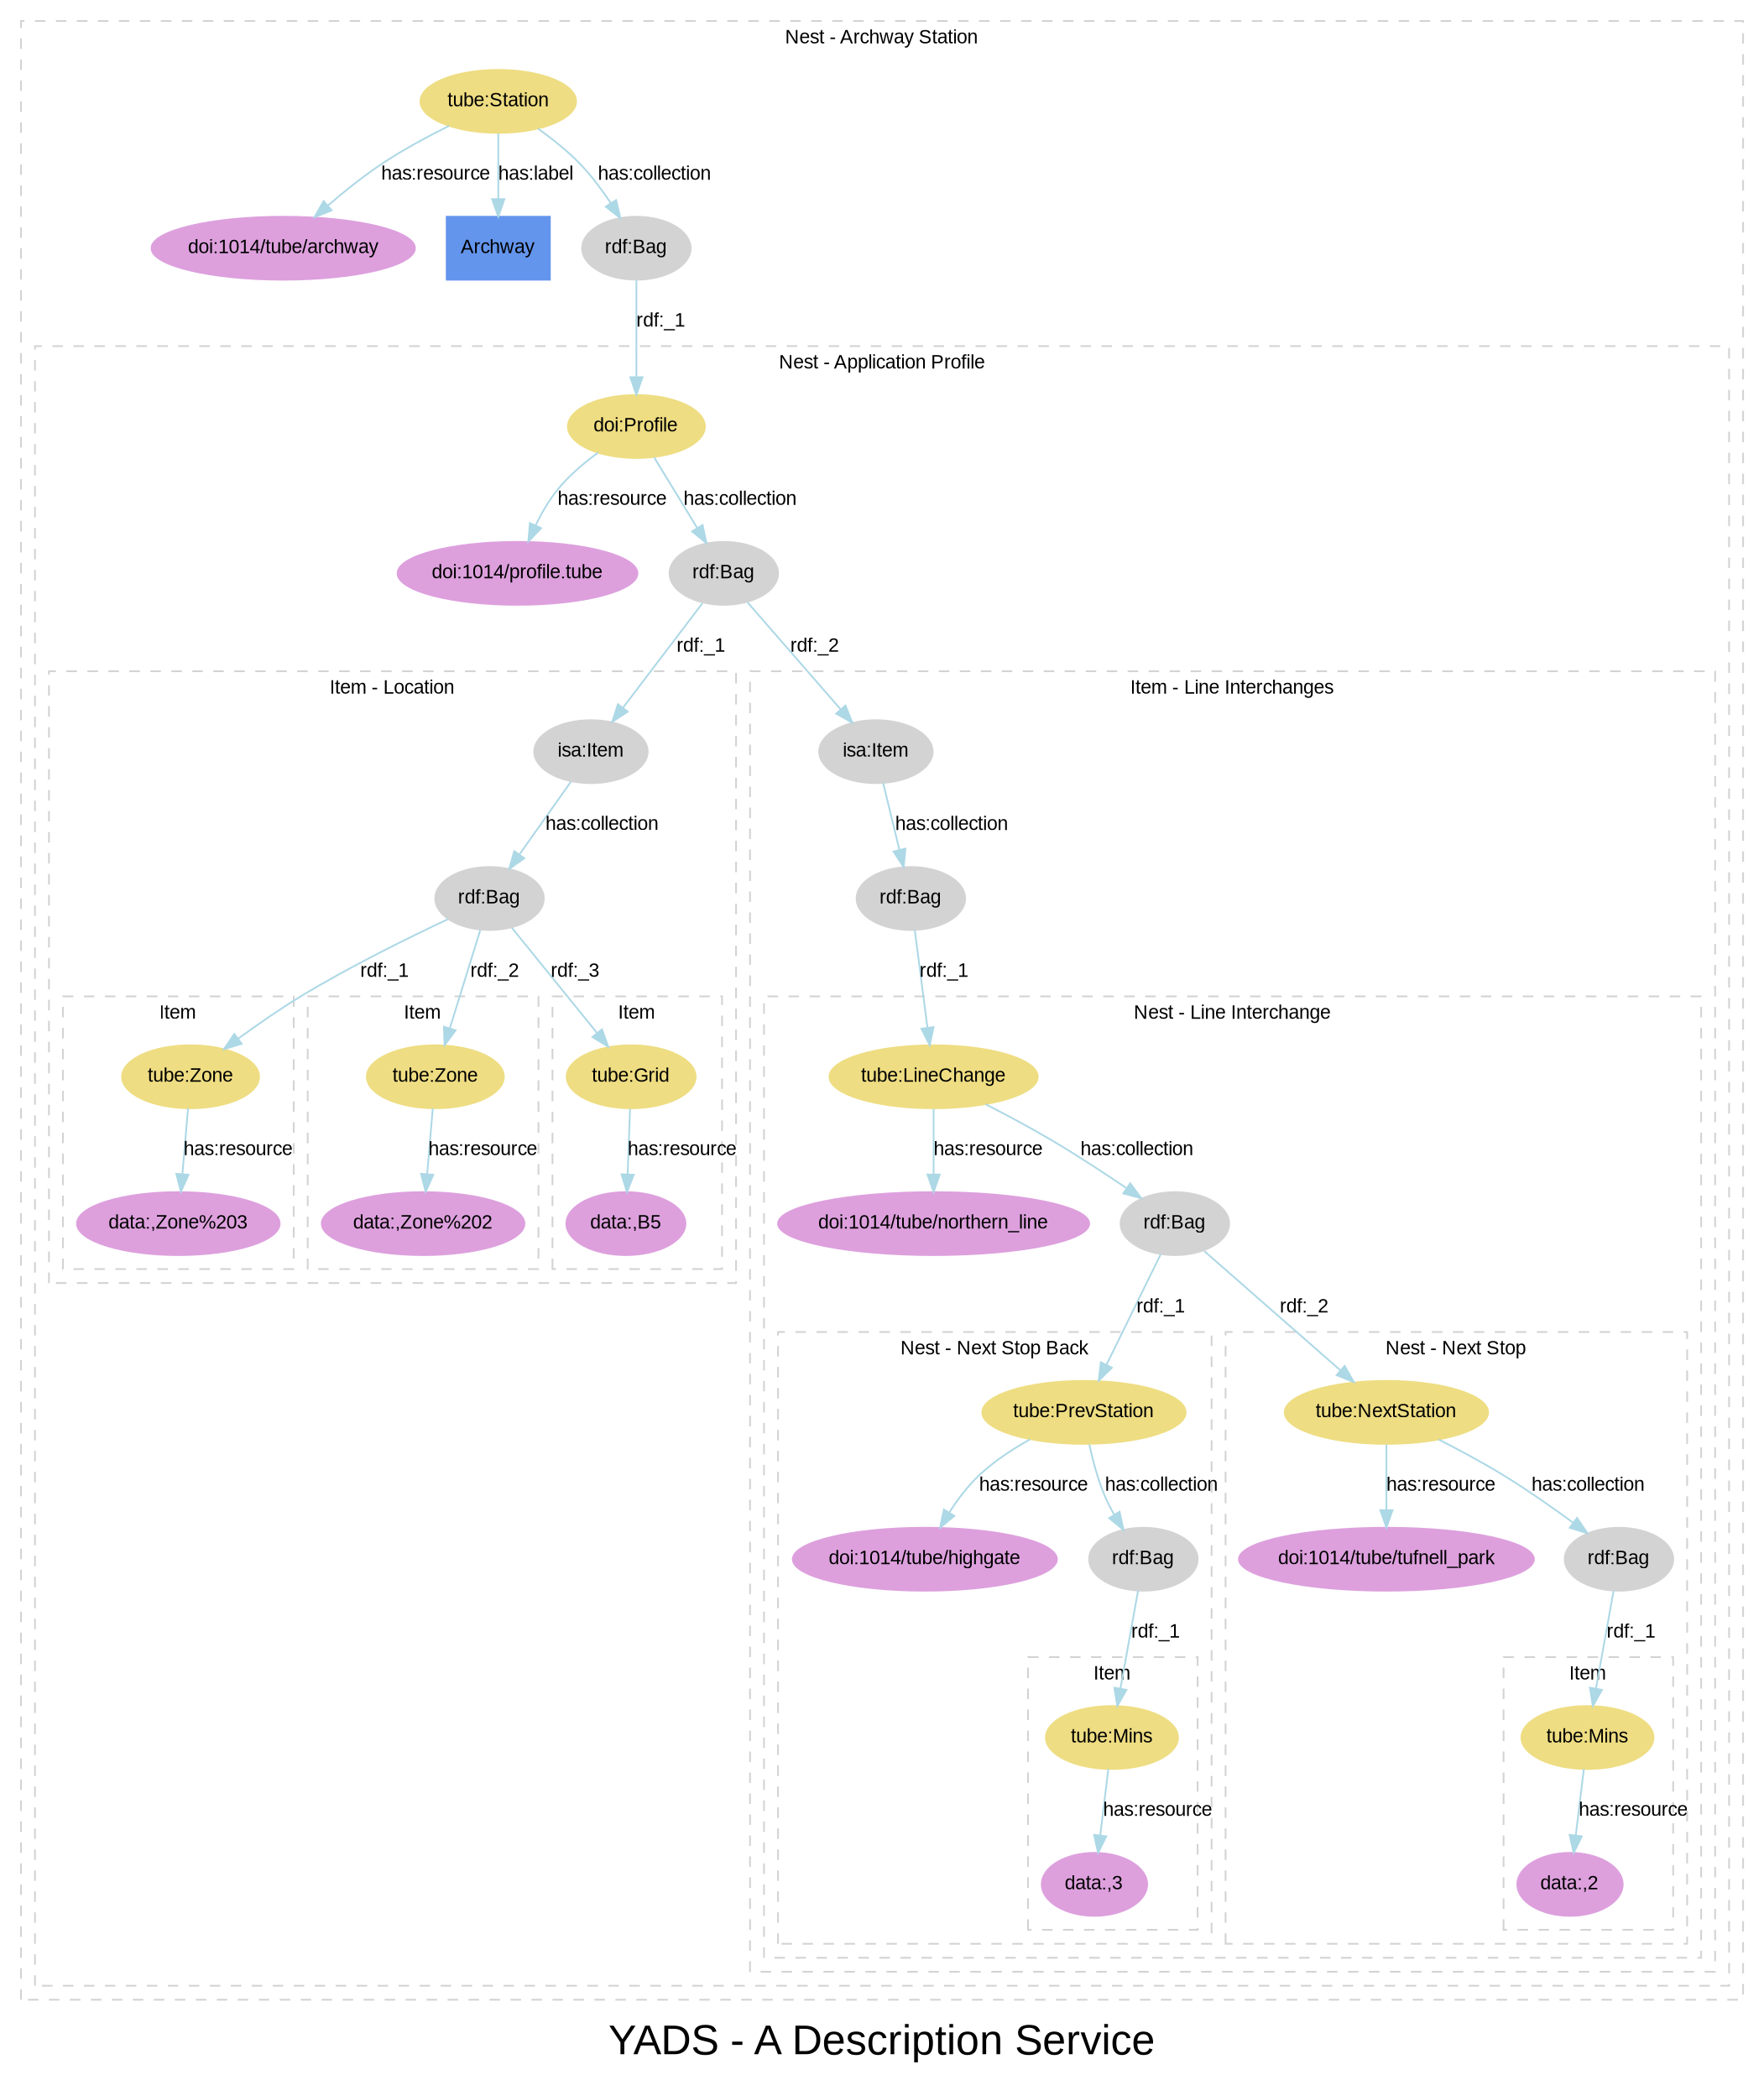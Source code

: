 
digraph yads { 



graph [

  fontname=arial, fontsize=24

  label="YADS - A Description Service"

];

node [

  fontname=arial, fontsize=11, fontcolor=black,

  style=filled, color=cornflowerblue,

];

edge [

  fontname=arial, fontsize=11, fontcolor=black,

  style=filled, color=lightblue,

];

rankdir=TB;



subgraph cluster_1 {



  style=dashed; color=lightgrey;

  fontname=arial; fontsize=11;

  fontcolor="black"; label="Nest - Archway Station";



  ":_1" [label="tube:Station", color=lightgoldenrod];

  ":_1" -> "doi:1014/tube/archway" [label="has:resource", URL="http://www2.elsevier.co.uk/~tony/1014/yads-schema-2002-04-03#resource"];

  ":_1" -> "node_1" [label="has:label", URL="http://www2.elsevier.co.uk/~tony/1014/yads-schema-2002-04-03#label"];



  ":_1" -> ":_2" [label="has:collection", URL="http://www2.elsevier.co.uk/~tony/1014/yads-schema-2002-04-03#collection"];

  ":_2" [label="rdf:Bag", color=lightgrey];

  "doi:1014/tube/archway" [color=plum, URL="http://dx.doi.org/1014/tube/archway"];

  "node_1" [shape=box, label="Archway"];

  ":_2" [label="rdf:Bag", color=lightgrey, URL="http://www.w3.org/1999/02/22-rdf-syntax-ns#Bag"];

  ":_2" -> ":_3" [label="rdf:_1", URL="http://www.w3.org/1999/02/22-rdf-syntax-ns#_1"];

":_3" [label="isa:Nest"]



subgraph cluster_3 {



  style=dashed; color=lightgrey;

  fontname=arial; fontsize=11;

  fontcolor="black"; label="Nest - Application Profile";



  ":_3" [label="doi:Profile", color=lightgoldenrod];

  ":_3" -> "doi:1014/profile.tube" [label="has:resource", URL="http://www2.elsevier.co.uk/~tony/1014/yads-schema-2002-04-03#resource"];



  ":_3" -> ":_4" [label="has:collection", URL="http://www2.elsevier.co.uk/~tony/1014/yads-schema-2002-04-03#collection"];

  ":_4" [label="rdf:Bag", color=lightgrey];

  "doi:1014/profile.tube" [color=plum, URL="http://dx.doi.org/1014/profile.tube"];

  ":_4" [label="rdf:Bag", color=lightgrey, URL="http://www.w3.org/1999/02/22-rdf-syntax-ns#Bag"];

  ":_4" -> ":_5" [label="rdf:_1", URL="http://www.w3.org/1999/02/22-rdf-syntax-ns#_1"];

":_5" [label="isa:Item"]

  ":_4" -> ":_10" [label="rdf:_2", URL="http://www.w3.org/1999/02/22-rdf-syntax-ns#_2"];

":_10" [label="isa:Item"]



subgraph cluster_5 {



  style=dashed; color=lightgrey;

  fontname=arial; fontsize=11;

  fontcolor="black"; label="Item - Location";



  ":_5" [label="isa:Item", color=lightgrey, URL="http://www2.elsevier.co.uk/~tony/1014/yads-schema-2002-04-03#Item"];

  ":_5" -> ":_6" [label="has:collection", URL="http://www2.elsevier.co.uk/~tony/1014/yads-schema-2002-04-03#collection"];

  ":_6" [label="rdf:Bag", color=lightgrey];

  ":_6" [label="rdf:Bag", color=lightgrey, URL="http://www.w3.org/1999/02/22-rdf-syntax-ns#Bag"];

  ":_6" -> ":_7" [label="rdf:_1", URL="http://www.w3.org/1999/02/22-rdf-syntax-ns#_1"];

":_7" [label="isa:Item"]

  ":_6" -> ":_8" [label="rdf:_2", URL="http://www.w3.org/1999/02/22-rdf-syntax-ns#_2"];

":_8" [label="isa:Item"]

  ":_6" -> ":_9" [label="rdf:_3", URL="http://www.w3.org/1999/02/22-rdf-syntax-ns#_3"];

":_9" [label="isa:Item"]



subgraph cluster_7 {



  style=dashed; color=lightgrey;

  fontname=arial; fontsize=11;

  fontcolor="black"; label="Item";



  ":_7" [label="tube:Zone", color=lightgoldenrod];

  ":_7" -> "data:,Zone%203" [label="has:resource", URL="http://www2.elsevier.co.uk/~tony/1014/yads-schema-2002-04-03#resource"];



  "data:,Zone%203" [color=plum, URL="data:,Zone%203"];

}



subgraph cluster_8 {



  style=dashed; color=lightgrey;

  fontname=arial; fontsize=11;

  fontcolor="black"; label="Item";



  ":_8" [label="tube:Zone", color=lightgoldenrod];

  ":_8" -> "data:,Zone%202" [label="has:resource", URL="http://www2.elsevier.co.uk/~tony/1014/yads-schema-2002-04-03#resource"];



  "data:,Zone%202" [color=plum, URL="data:,Zone%202"];

}



subgraph cluster_9 {



  style=dashed; color=lightgrey;

  fontname=arial; fontsize=11;

  fontcolor="black"; label="Item";



  ":_9" [label="tube:Grid", color=lightgoldenrod];

  ":_9" -> "data:,B5" [label="has:resource", URL="http://www2.elsevier.co.uk/~tony/1014/yads-schema-2002-04-03#resource"];



  "data:,B5" [color=plum, URL="data:,B5"];

}



}



subgraph cluster_10 {



  style=dashed; color=lightgrey;

  fontname=arial; fontsize=11;

  fontcolor="black"; label="Item - Line Interchanges";



  ":_10" [label="isa:Item", color=lightgrey, URL="http://www2.elsevier.co.uk/~tony/1014/yads-schema-2002-04-03#Item"];

  ":_10" -> ":_11" [label="has:collection", URL="http://www2.elsevier.co.uk/~tony/1014/yads-schema-2002-04-03#collection"];

  ":_11" [label="rdf:Bag", color=lightgrey];

  ":_11" [label="rdf:Bag", color=lightgrey, URL="http://www.w3.org/1999/02/22-rdf-syntax-ns#Bag"];

  ":_11" -> ":_12" [label="rdf:_1", URL="http://www.w3.org/1999/02/22-rdf-syntax-ns#_1"];

":_12" [label="isa:Nest"]



subgraph cluster_12 {



  style=dashed; color=lightgrey;

  fontname=arial; fontsize=11;

  fontcolor="black"; label="Nest - Line Interchange";



  ":_12" [label="tube:LineChange", color=lightgoldenrod];

  ":_12" -> "doi:1014/tube/northern_line" [label="has:resource", URL="http://www2.elsevier.co.uk/~tony/1014/yads-schema-2002-04-03#resource"];



  ":_12" -> ":_13" [label="has:collection", URL="http://www2.elsevier.co.uk/~tony/1014/yads-schema-2002-04-03#collection"];

  ":_13" [label="rdf:Bag", color=lightgrey];

  "doi:1014/tube/northern_line" [color=plum, URL="http://dx.doi.org/1014/tube/northern_line"];

  ":_13" [label="rdf:Bag", color=lightgrey, URL="http://www.w3.org/1999/02/22-rdf-syntax-ns#Bag"];

  ":_13" -> ":_14" [label="rdf:_1", URL="http://www.w3.org/1999/02/22-rdf-syntax-ns#_1"];

":_14" [label="isa:Nest"]

  ":_13" -> ":_17" [label="rdf:_2", URL="http://www.w3.org/1999/02/22-rdf-syntax-ns#_2"];

":_17" [label="isa:Nest"]



subgraph cluster_14 {



  style=dashed; color=lightgrey;

  fontname=arial; fontsize=11;

  fontcolor="black"; label="Nest - Next Stop Back";



  ":_14" [label="tube:PrevStation", color=lightgoldenrod];

  ":_14" -> "doi:1014/tube/highgate" [label="has:resource", URL="http://www2.elsevier.co.uk/~tony/1014/yads-schema-2002-04-03#resource"];



  ":_14" -> ":_15" [label="has:collection", URL="http://www2.elsevier.co.uk/~tony/1014/yads-schema-2002-04-03#collection"];

  ":_15" [label="rdf:Bag", color=lightgrey];

  "doi:1014/tube/highgate" [color=plum, URL="http://dx.doi.org/1014/tube/highgate"];

  ":_15" [label="rdf:Bag", color=lightgrey, URL="http://www.w3.org/1999/02/22-rdf-syntax-ns#Bag"];

  ":_15" -> ":_16" [label="rdf:_1", URL="http://www.w3.org/1999/02/22-rdf-syntax-ns#_1"];

":_16" [label="isa:Item"]



subgraph cluster_16 {



  style=dashed; color=lightgrey;

  fontname=arial; fontsize=11;

  fontcolor="black"; label="Item";



  ":_16" [label="tube:Mins", color=lightgoldenrod];

  ":_16" -> "data:,3" [label="has:resource", URL="http://www2.elsevier.co.uk/~tony/1014/yads-schema-2002-04-03#resource"];



  "data:,3" [color=plum, URL="data:,3"];

}



}



subgraph cluster_17 {



  style=dashed; color=lightgrey;

  fontname=arial; fontsize=11;

  fontcolor="black"; label="Nest - Next Stop";



  ":_17" [label="tube:NextStation", color=lightgoldenrod];

  ":_17" -> "doi:1014/tube/tufnell_park" [label="has:resource", URL="http://www2.elsevier.co.uk/~tony/1014/yads-schema-2002-04-03#resource"];



  ":_17" -> ":_18" [label="has:collection", URL="http://www2.elsevier.co.uk/~tony/1014/yads-schema-2002-04-03#collection"];

  ":_18" [label="rdf:Bag", color=lightgrey];

  "doi:1014/tube/tufnell_park" [color=plum, URL="http://dx.doi.org/1014/tube/tufnell_park"];

  ":_18" [label="rdf:Bag", color=lightgrey, URL="http://www.w3.org/1999/02/22-rdf-syntax-ns#Bag"];

  ":_18" -> ":_19" [label="rdf:_1", URL="http://www.w3.org/1999/02/22-rdf-syntax-ns#_1"];

":_19" [label="isa:Item"]



subgraph cluster_19 {



  style=dashed; color=lightgrey;

  fontname=arial; fontsize=11;

  fontcolor="black"; label="Item";



  ":_19" [label="tube:Mins", color=lightgoldenrod];

  ":_19" -> "data:,2" [label="has:resource", URL="http://www2.elsevier.co.uk/~tony/1014/yads-schema-2002-04-03#resource"];



  "data:,2" [color=plum, URL="data:,2"];

}



}



}



}



}



}



}

